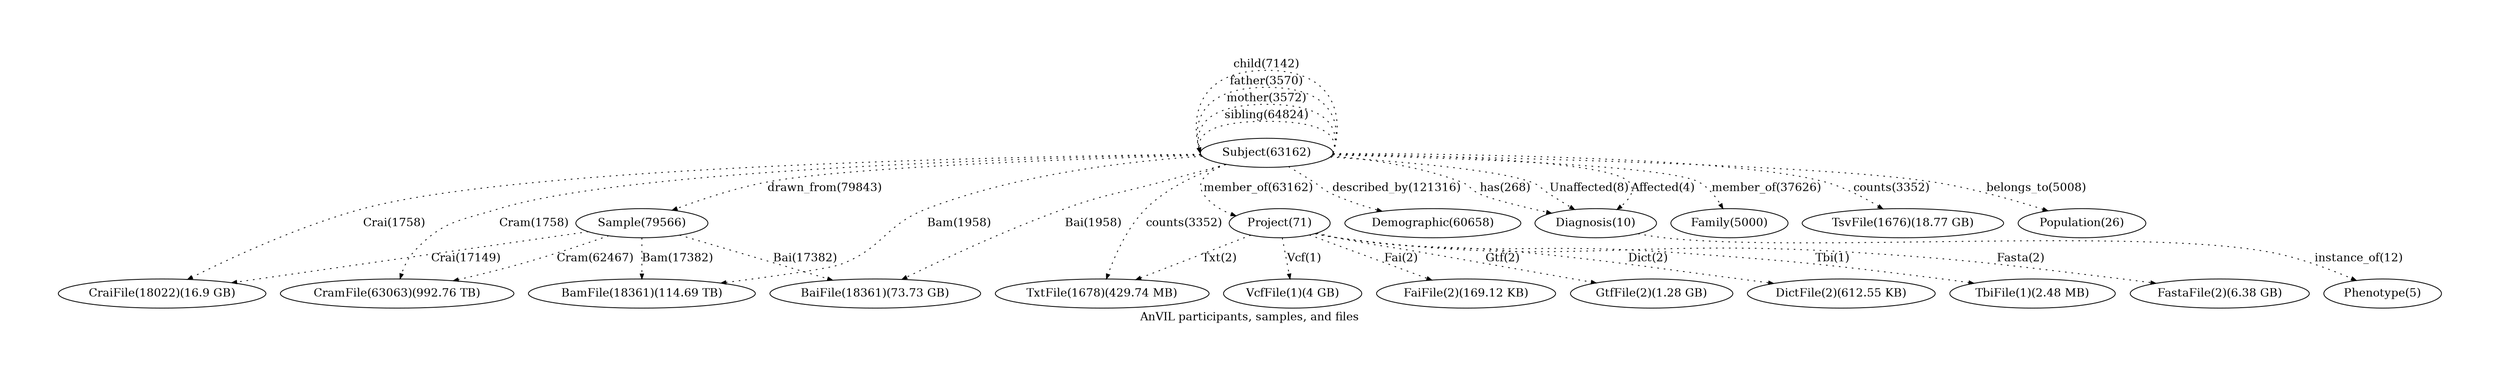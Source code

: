 digraph "" {
	graph [bb="0,0,2486.7,309",
		label="AnVIL participants, samples, and files",
		pad=1,
		scale=6,
		size="40,40"
	];
	node [label="\N"];
	edge [arrowsize=0.6,
		style=dotted
	];
	Project	 [height=0.5,
		label="Project(71)",
		pos="1265.9,105",
		width=1.4263];
	FaiFile	 [height=0.5,
		label="FaiFile(2)(169.12 KB)",
		pos="1466.9,18",
		width=2.5817];
	Project -> FaiFile	 [label="Fai(2)",
		labeldistance=0,
		lp="1396.4,61.5",
		pos="e,1428.7,34.543 1298.7,90.828 1331.4,76.684 1381.9,54.797 1419.1,38.708"];
	TxtFile	 [height=0.5,
		label="TxtFile(1678)(429.74 MB)",
		pos="1078.9,18",
		width=3.0331];
	Project -> TxtFile	 [label="Txt(2)",
		labeldistance=0,
		lp="1201.9,61.5",
		pos="e,1115.5,34.999 1234.6,90.438 1204.6,76.466 1158.9,55.204 1124.8,39.324"];
	GtfFile	 [height=0.5,
		label="GtfFile(2)(1.28 GB)",
		pos="1661.9,18",
		width=2.347];
	Project -> GtfFile	 [label="Gtf(2)",
		labeldistance=0,
		lp="1503.4,61.5",
		pos="e,1601.8,30.79 1304.2,92.913 1311.4,90.815 1318.9,88.749 1325.9,87 1366.4,77.002 1377.1,77.262 1417.9,69 1476.7,57.117 1543.2,43.169 \
1592,32.866"];
	DictFile	 [height=0.5,
		label="DictFile(2)(612.55 KB)",
		pos="1860.9,18",
		width=2.69];
	Project -> DictFile	 [label="Dict(2)",
		labeldistance=0,
		lp="1656.4,61.5",
		pos="e,1790,30.307 1303.4,92.496 1310.8,90.387 1318.6,88.423 1325.9,87 1413.1,70.156 1436.7,79.31 1524.9,69 1627.5,57.011 1652.9,51.979 \
1754.9,36 1763.1,34.723 1771.6,33.351 1780.1,31.954"];
	TbiFile	 [height=0.5,
		label="TbiFile(1)(2.48 MB)",
		pos="2061.9,18",
		width=2.4012];
	Project -> TbiFile	 [label="Tbi(1)",
		labeldistance=0,
		lp="1855.9,61.5",
		pos="e,1999.5,30.506 1302.7,92.445 1310.3,90.284 1318.3,88.314 1325.9,87 1481.6,60.108 1523.5,82.061 1680.9,69 1808.5,58.421 1840.4,55.256 \
1966.9,36 1974.3,34.885 1981.9,33.619 1989.5,32.287"];
	FastaFile	 [height=0.5,
		label="FastaFile(2)(6.38 GB)",
		pos="2257.9,18",
		width=2.5456];
	Project -> FastaFile	 [label="Fasta(2)",
		labeldistance=0,
		lp="2053.9,61.5",
		pos="e,2191.5,30.416 1302.7,92.337 1310.3,90.185 1318.3,88.246 1325.9,87 1447.1,67.201 1755.6,78.216 1877.9,69 2002.5,59.623 2033.4,54.295 \
2156.9,36 2164.9,34.822 2173.2,33.5 2181.4,32.12"];
	VcfFile	 [height=0.5,
		label="VcfFile(1)(4 GB)",
		pos="1280.9,18",
		width=2.0762];
	Project -> VcfFile	 [label="Vcf(1)",
		labeldistance=0,
		lp="1293.9,61.5",
		pos="e,1277.8,36.003 1269,86.974 1271.1,75.192 1273.8,59.561 1276.1,46.158"];
	Subject	 [height=0.5,
		label="Subject(63162)",
		pos="1255.9,192",
		width=1.8596];
	Subject -> Project	 [label="member_of(63162)",
		labeldistance=0,
		lp="1245.4,148.5",
		pos="e,1224.1,115.52 1214.8,177.52 1196.7,168.69 1181.4,156.18 1190.9,141 1196.7,131.92 1205.4,125.08 1214.9,119.94"];
	Subject -> TxtFile	 [label="counts(3352)",
		labeldistance=0,
		lp="1168.9,105",
		pos="e,1084.7,36.124 1215.8,177.53 1189.1,166.18 1154.9,148.09 1131.9,123 1111.3,100.42 1096.7,68.305 1088.1,45.55"];
	Subject:e -> Subject:w	 [label="sibling(64824)",
		labeldistance=0,
		lp="1255.9,238.5",
		pos="e,1188.9,192 1322.9,192 1327.4,205 1327.4,231 1255.9,231 1200.1,231 1187.9,215.13 1187.4,201.99"];
	Subject:e -> Subject:w	 [label="mother(3572)",
		labeldistance=0,
		lp="1255.9,259.5",
		pos="e,1188.9,192 1322.9,192 1329.6,212 1329.6,252 1255.9,252 1192.9,252 1183.8,222.73 1186.7,201.74"];
	Subject:e -> Subject:w	 [label="father(3570)",
		labeldistance=0,
		lp="1255.9,280.5",
		pos="e,1188.9,192 1322.9,192 1331.9,219 1331.9,273 1255.9,273 1188.3,273 1180.9,230.17 1186.4,201.72"];
	Subject:e -> Subject:w	 [label="child(7142)",
		labeldistance=0,
		lp="1255.9,301.5",
		pos="e,1188.9,192 1322.9,192 1334.1,226 1334.1,294 1255.9,294 1184.8,294 1178.4,237.67 1186.2,201.91"];
	Sample	 [height=0.5,
		label="Sample(79566)",
		pos="601.94,105",
		width=1.8596];
	Subject -> Sample	 [label="drawn_from(79843)",
		labeldistance=0,
		lp="786.94,148.5",
		pos="e,633.67,120.86 1189.3,190.01 1068,185.97 815.51,175.47 729.94,156 699.88,149.16 667.64,136.28 643.04,125.17"];
	CramFile	 [height=0.5,
		label="CramFile(63063)(992.76 TB)",
		pos="348.94,18",
		width=3.3039];
	Subject -> CramFile	 [label="Cram(1758)",
		labeldistance=0,
		lp="491.44,105",
		pos="e,352.12,36.032 1189.1,190.59 1022.3,186.39 591.23,171.06 456.94,123 413.02,107.28 396.45,105.13 366.94,69 361.51,62.353 357.66,\
53.95 354.96,45.894"];
	CraiFile	 [height=0.5,
		label="CraiFile(18022)(16.9 GB)",
		pos="105.94,18",
		width=2.9428];
	Subject -> CraiFile	 [label="Crai(1758)",
		labeldistance=0,
		lp="349.94,105",
		pos="e,134.41,35.498 1188.9,191.1 1002.5,187.97 481.25,174.71 318.94,123 254.16,102.36 184.46,64.746 143.05,40.586"];
	Demographic	 [height=0.5,
		label="Demographic(60658)",
		pos="1423.9,105",
		width=2.4734];
	Subject -> Demographic	 [label="described_by(121316)",
		labeldistance=0,
		lp="1385.9,148.5",
		pos="e,1372.8,119.81 1277.2,174.66 1293.1,161.96 1313.6,146.08 1322.9,141 1335.5,134.22 1349.5,128.28 1363,123.28"];
	Diagnosis	 [height=0.5,
		label="Diagnosis(10)",
		pos="1592.9,105",
		width=1.7332];
	Subject -> Diagnosis	 [label="has(268)",
		labeldistance=0,
		lp="1496.4,148.5",
		pos="e,1547,117.19 1319.8,186.46 1358.3,181.58 1407.7,172.55 1448.9,156 1460.3,151.46 1460.9,146.13 1471.9,141 1483.9,135.45 1511.5,127.14 \
1537.3,119.9"];
	Subject -> Diagnosis	 [label="Unaffected(8)",
		labeldistance=0,
		lp="1582.4,148.5",
		pos="e,1570.4,121.81 1320.3,186.81 1386.7,180.81 1485.5,169.97 1520.9,156 1525.7,154.14 1544.7,140.57 1562.1,127.9"];
	Subject -> Diagnosis	 [label="Affected(4)",
		labeldistance=0,
		lp="1658.9,148.5",
		pos="e,1613.6,122.23 1322.8,190.21 1423.2,186.82 1603.2,177.76 1622.9,156 1629.9,148.31 1626.7,138.74 1620.3,129.98"];
	Family	 [height=0.5,
		label="Family(5000)",
		pos="1733.9,105",
		width=1.679];
	Subject -> Family	 [label="member_of(37626)",
		labeldistance=0,
		lp="1766.4,148.5",
		pos="e,1725.5,123.06 1322.7,189.56 1437.7,184.9 1664.1,173.62 1695.9,156 1706,150.44 1714.1,141.01 1720.3,131.75"];
	BamFile	 [height=0.5,
		label="BamFile(18361)(114.69 TB)",
		pos="601.94,18",
		width=3.2136];
	Subject -> BamFile	 [label="Bam(1958)",
		labeldistance=0,
		lp="935.94,105",
		pos="e,683.87,30.724 1190.9,187.43 1118.4,180.5 998.87,163.53 903.94,123 854.95,102.08 855.13,74.452 805.94,54 795.16,49.519 742.87,40.326 \
693.92,32.352"];
	BaiFile	 [height=0.5,
		label="BaiFile(18361)(73.73 GB)",
		pos="843.94,18",
		width=2.997];
	Subject -> BaiFile	 [label="Bai(1958)",
		labeldistance=0,
		lp="1075.4,105",
		pos="e,873.83,35.371 1209.5,178.98 1166.6,166.41 1101.5,145.96 1046.9,123 988.07,98.24 922.98,63.106 882.76,40.432"];
	TsvFile	 [height=0.5,
		label="TsvFile(1676)(18.77 GB)",
		pos="1915.9,105",
		width=2.8886];
	Subject -> TsvFile	 [label="counts(3352)",
		labeldistance=0,
		lp="1895.9,148.5",
		pos="e,1891.4,122.76 1323.2,191.48 1452.9,189.86 1732.7,183.21 1824.9,156 1845.3,149.99 1866.1,138.78 1882.7,128.4"];
	Population	 [height=0.5,
		label="Population(26)",
		pos="2102.9,105",
		width=1.8054];
	Subject -> Population	 [label="belongs_to(5008)",
		labeldistance=0,
		lp="2046.4,148.5",
		pos="e,2064.7,119.69 1322.7,190.55 1470.3,187.01 1820.4,176.67 1936.9,156 1977.6,148.8 2022.2,134.72 2054.9,123.18"];
	Sample -> CramFile	 [label="Cram(62467)",
		labeldistance=0,
		lp="550.94,61.5",
		pos="e,407.33,33.731 565.86,89.681 540.18,79.038 504.73,64.871 472.94,54 454.96,47.851 435.29,41.827 417.03,36.52"];
	Sample -> CraiFile	 [label="Crai(17149)",
		labeldistance=0,
		lp="418.44,61.5",
		pos="e,180.01,30.992 545.53,95.105 458.54,79.847 291.15,50.486 189.9,32.727"];
	Sample -> BamFile	 [label="Bam(17382)",
		labeldistance=0,
		lp="637.44,61.5",
		pos="e,601.94,36.003 601.94,86.974 601.94,75.192 601.94,59.561 601.94,46.158"];
	Sample -> BaiFile	 [label="Bai(17382)",
		labeldistance=0,
		lp="769.94,61.5",
		pos="e,798.24,34.428 642.17,90.536 682.24,76.131 744.06,53.909 788.71,37.856"];
	Phenotype	 [height=0.5,
		label="Phenotype(5)",
		pos="2426.9,18",
		width=1.661];
	Diagnosis -> Phenotype	 [label="instance_of(12)",
		labeldistance=0,
		lp="2394.9,61.5",
		pos="e,2398.1,34.005 1637.6,92.245 1646.6,90.129 1656,88.227 1664.9,87 1806.6,67.551 2168.3,99.698 2307.9,69 2336.3,62.764 2366.3,49.832 \
2389.2,38.552"];
}
